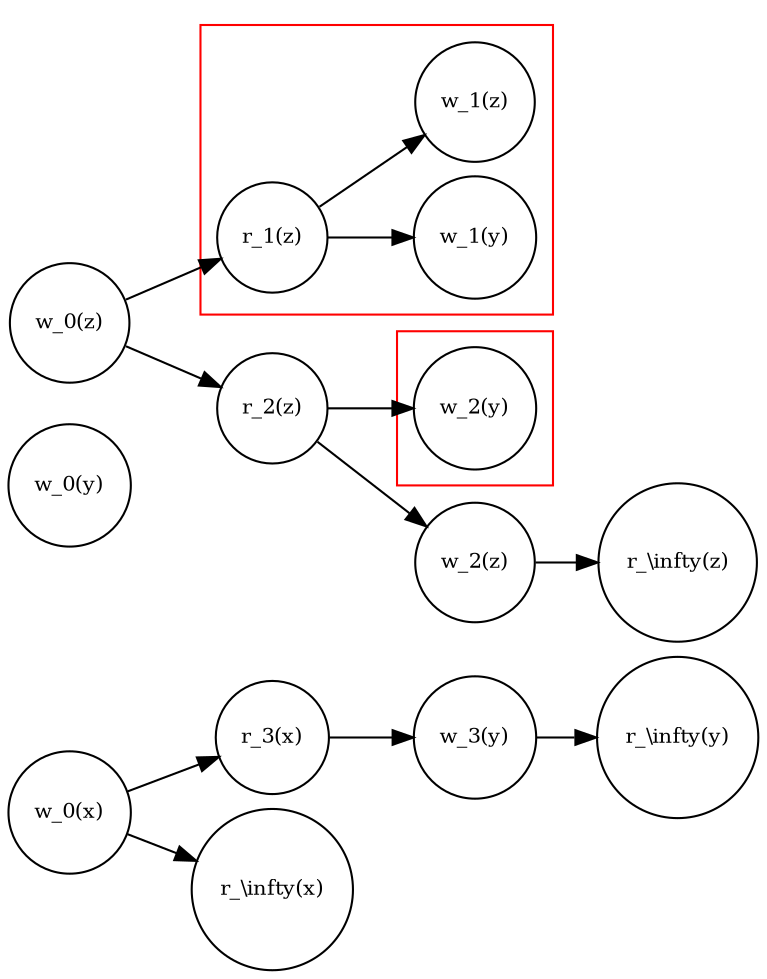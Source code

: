 digraph G {
	graph [ranksep=0.4, nodesep=0.1,rankdir=LR]
  node [shape=circle,fontsize=10];
	{rank="same"; "w_0(x)";"w_0(y)";"w_0(z)"}
	"w_0(x)"->"r_3(x)"->"w_3(y)"->"r_\\infty(y)" 
	"w_0(x)"->"r_\\infty(x)"
	"w_0(y)"
	"w_0(z)"->"r_1(z)" -> "w_1(y)"
	"r_1(z)" -> "w_1(z)"
	"w_0(z)" -> "r_2(z)" -> "w_2(y)"
	"r_2(z)" -> "w_2(z)" -> "r_\\infty(z)" 
	subgraph cluster_0 {"r_1(z)"; "w_1(y)";"w_1(z)";color=red; style=solid}
	subgraph cluster_1 {"w_2(y)";color=red; style=solid}
}